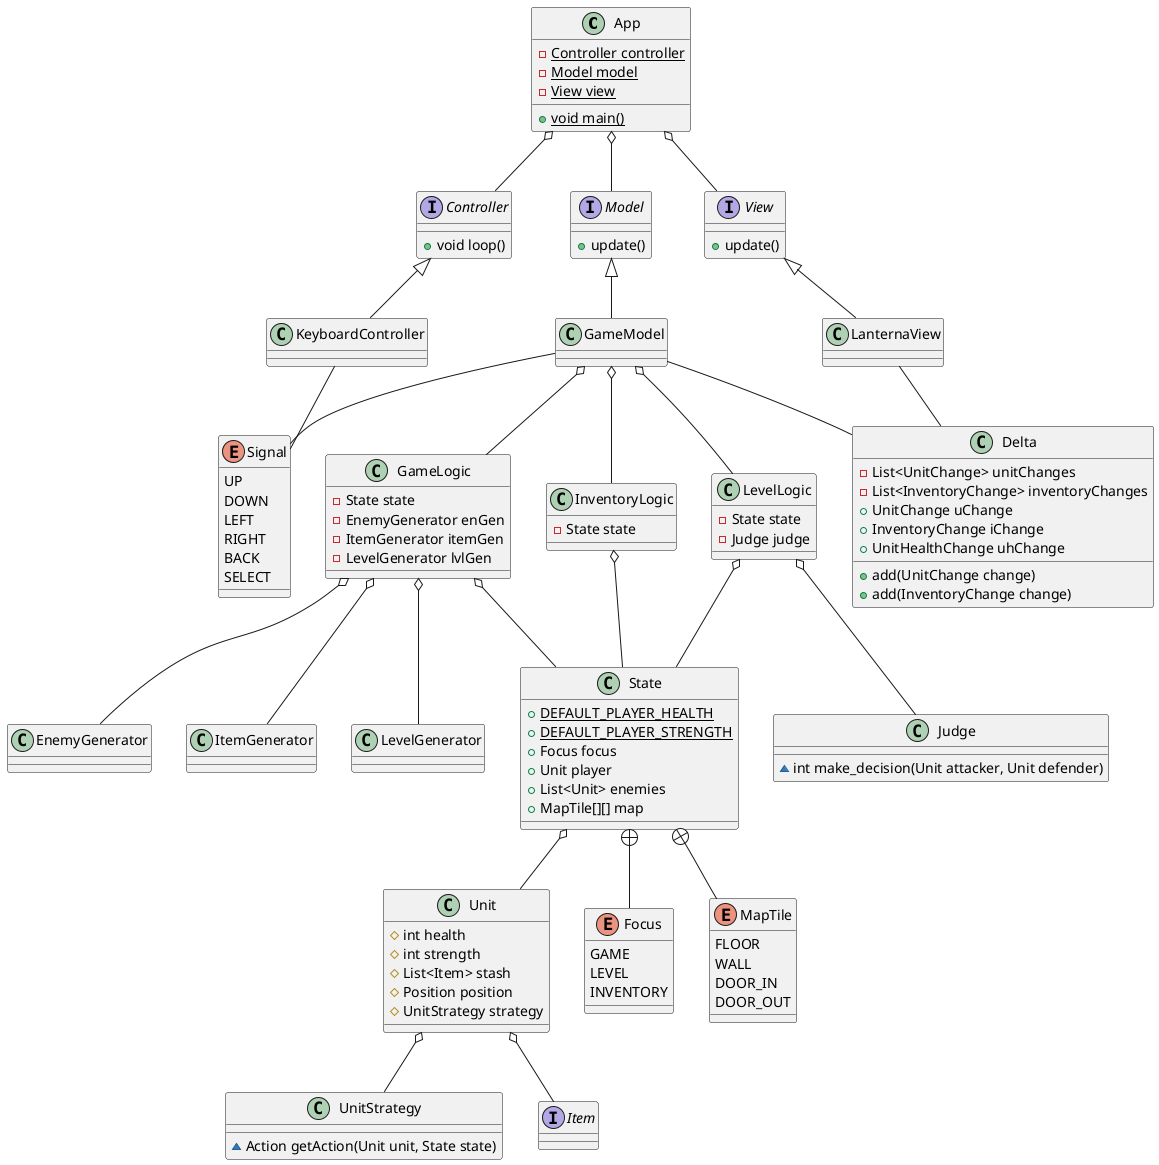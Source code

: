 @startuml

class App {
   - {static} Controller controller
   - {static} Model model
   - {static} View view

   + {static} void main()
}

interface Controller {
   + void loop()
}

interface Model {
   + update()
}

class GameModel {}

interface View {
   + update()
}

class KeyboardController {}

enum Signal {
   UP
   DOWN
   LEFT
   RIGHT
   BACK
   SELECT
}

class LanternaView {}

class GameLogic {
   - State state
   - EnemyGenerator enGen
   - ItemGenerator itemGen
   - LevelGenerator lvlGen
}

class InventoryLogic {
   - State state
}

class LevelLogic {
   - State state
   - Judge judge
}

class Judge {
   ~int make_decision(Unit attacker, Unit defender)
}

class EnemyGenerator {}
class ItemGenerator {}
class LevelGenerator {}

class State {
   + {static} DEFAULT_PLAYER_HEALTH
   + {static} DEFAULT_PLAYER_STRENGTH
   + Focus focus
   + Unit player
   + List<Unit> enemies
   + MapTile[][] map   
}

class Unit {
   # int health
   # int strength
   # List<Item> stash
   # Position position
   # UnitStrategy strategy
}

class UnitStrategy {
   ~Action getAction(Unit unit, State state)
}

interface Item {}

Enum Focus {
   GAME
   LEVEL
   INVENTORY
}

Enum MapTile {
   FLOOR
   WALL
   DOOR_IN
   DOOR_OUT
}

class Delta {
   - List<UnitChange> unitChanges
   - List<InventoryChange> inventoryChanges
   + UnitChange uChange
   + InventoryChange iChange
   + UnitHealthChange uhChange

   + add(UnitChange change)
   + add(InventoryChange change)
}

App o-- Controller
App o-- Model
App o-- View

Controller <|-- KeyboardController

View <|-- LanternaView

Model <|-- GameModel

GameModel o-- GameLogic
GameModel o-- LevelLogic
GameModel o-- InventoryLogic

GameLogic o-- State
GameLogic o-- EnemyGenerator
GameLogic o-- ItemGenerator
GameLogic o-- LevelGenerator  

LevelLogic o-- State
LevelLogic o-- Judge

InventoryLogic o-- State

State o-- Unit
State +-- Focus
State +-- MapTile

Unit o-- Item
Unit o-- UnitStrategy

GameModel -- Delta
LanternaView -- Delta
KeyboardController -- Signal
GameModel -- Signal
@enduml
